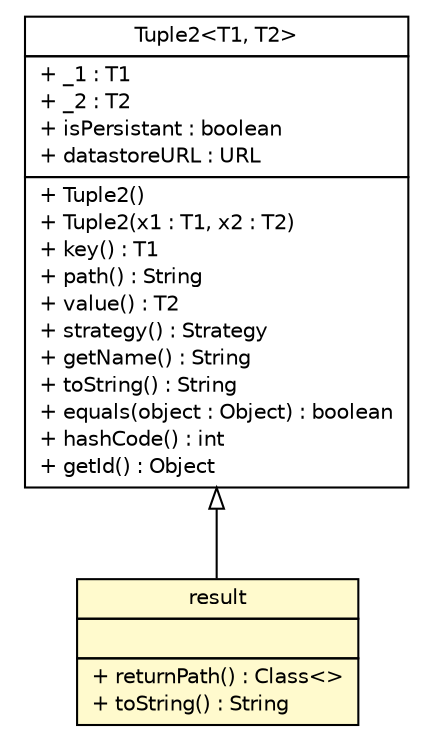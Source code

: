 #!/usr/local/bin/dot
#
# Class diagram 
# Generated by UMLGraph version R5_6 (http://www.umlgraph.org/)
#

digraph G {
	edge [fontname="Helvetica",fontsize=10,labelfontname="Helvetica",labelfontsize=10];
	node [fontname="Helvetica",fontsize=10,shape=plaintext];
	nodesep=0.25;
	ranksep=0.5;
	// sorcer.co.tuple.Tuple2<T1, T2>
	c378152 [label=<<table title="sorcer.co.tuple.Tuple2" border="0" cellborder="1" cellspacing="0" cellpadding="2" port="p" href="../co/tuple/Tuple2.html">
		<tr><td><table border="0" cellspacing="0" cellpadding="1">
<tr><td align="center" balign="center"> Tuple2&lt;T1, T2&gt; </td></tr>
		</table></td></tr>
		<tr><td><table border="0" cellspacing="0" cellpadding="1">
<tr><td align="left" balign="left"> + _1 : T1 </td></tr>
<tr><td align="left" balign="left"> + _2 : T2 </td></tr>
<tr><td align="left" balign="left"> + isPersistant : boolean </td></tr>
<tr><td align="left" balign="left"> + datastoreURL : URL </td></tr>
		</table></td></tr>
		<tr><td><table border="0" cellspacing="0" cellpadding="1">
<tr><td align="left" balign="left"> + Tuple2() </td></tr>
<tr><td align="left" balign="left"> + Tuple2(x1 : T1, x2 : T2) </td></tr>
<tr><td align="left" balign="left"> + key() : T1 </td></tr>
<tr><td align="left" balign="left"> + path() : String </td></tr>
<tr><td align="left" balign="left"> + value() : T2 </td></tr>
<tr><td align="left" balign="left"> + strategy() : Strategy </td></tr>
<tr><td align="left" balign="left"> + getName() : String </td></tr>
<tr><td align="left" balign="left"> + toString() : String </td></tr>
<tr><td align="left" balign="left"> + equals(object : Object) : boolean </td></tr>
<tr><td align="left" balign="left"> + hashCode() : int </td></tr>
<tr><td align="left" balign="left"> + getId() : Object </td></tr>
		</table></td></tr>
		</table>>, URL="../co/tuple/Tuple2.html", fontname="Helvetica", fontcolor="black", fontsize=10.0];
	// sorcer.eo.operator.result
	c378326 [label=<<table title="sorcer.eo.operator.result" border="0" cellborder="1" cellspacing="0" cellpadding="2" port="p" bgcolor="lemonChiffon" href="./operator.result.html">
		<tr><td><table border="0" cellspacing="0" cellpadding="1">
<tr><td align="center" balign="center"> result </td></tr>
		</table></td></tr>
		<tr><td><table border="0" cellspacing="0" cellpadding="1">
<tr><td align="left" balign="left">  </td></tr>
		</table></td></tr>
		<tr><td><table border="0" cellspacing="0" cellpadding="1">
<tr><td align="left" balign="left"> + returnPath() : Class&lt;&gt; </td></tr>
<tr><td align="left" balign="left"> + toString() : String </td></tr>
		</table></td></tr>
		</table>>, URL="./operator.result.html", fontname="Helvetica", fontcolor="black", fontsize=10.0];
	//sorcer.eo.operator.result extends sorcer.co.tuple.Tuple2
	c378152:p -> c378326:p [dir=back,arrowtail=empty];
}

